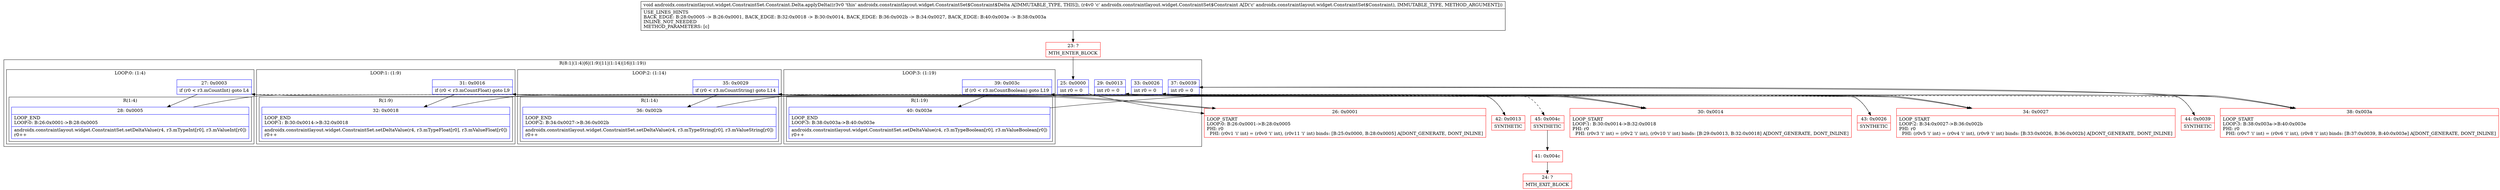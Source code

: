 digraph "CFG forandroidx.constraintlayout.widget.ConstraintSet.Constraint.Delta.applyDelta(Landroidx\/constraintlayout\/widget\/ConstraintSet$Constraint;)V" {
subgraph cluster_Region_990252391 {
label = "R(8:1|(1:4)|6|(1:9)|11|(1:14)|16|(1:19))";
node [shape=record,color=blue];
Node_25 [shape=record,label="{25\:\ 0x0000|int r0 = 0\l}"];
subgraph cluster_LoopRegion_204720010 {
label = "LOOP:0: (1:4)";
node [shape=record,color=blue];
Node_27 [shape=record,label="{27\:\ 0x0003|if (r0 \< r3.mCountInt) goto L4\l}"];
subgraph cluster_Region_1825588054 {
label = "R(1:4)";
node [shape=record,color=blue];
Node_28 [shape=record,label="{28\:\ 0x0005|LOOP_END\lLOOP:0: B:26:0x0001\-\>B:28:0x0005\l|androidx.constraintlayout.widget.ConstraintSet.setDeltaValue(r4, r3.mTypeInt[r0], r3.mValueInt[r0])\lr0++\l}"];
}
}
Node_29 [shape=record,label="{29\:\ 0x0013|int r0 = 0\l}"];
subgraph cluster_LoopRegion_1045104271 {
label = "LOOP:1: (1:9)";
node [shape=record,color=blue];
Node_31 [shape=record,label="{31\:\ 0x0016|if (r0 \< r3.mCountFloat) goto L9\l}"];
subgraph cluster_Region_892160276 {
label = "R(1:9)";
node [shape=record,color=blue];
Node_32 [shape=record,label="{32\:\ 0x0018|LOOP_END\lLOOP:1: B:30:0x0014\-\>B:32:0x0018\l|androidx.constraintlayout.widget.ConstraintSet.setDeltaValue(r4, r3.mTypeFloat[r0], r3.mValueFloat[r0])\lr0++\l}"];
}
}
Node_33 [shape=record,label="{33\:\ 0x0026|int r0 = 0\l}"];
subgraph cluster_LoopRegion_657508268 {
label = "LOOP:2: (1:14)";
node [shape=record,color=blue];
Node_35 [shape=record,label="{35\:\ 0x0029|if (r0 \< r3.mCountString) goto L14\l}"];
subgraph cluster_Region_1226107631 {
label = "R(1:14)";
node [shape=record,color=blue];
Node_36 [shape=record,label="{36\:\ 0x002b|LOOP_END\lLOOP:2: B:34:0x0027\-\>B:36:0x002b\l|androidx.constraintlayout.widget.ConstraintSet.setDeltaValue(r4, r3.mTypeString[r0], r3.mValueString[r0])\lr0++\l}"];
}
}
Node_37 [shape=record,label="{37\:\ 0x0039|int r0 = 0\l}"];
subgraph cluster_LoopRegion_797827644 {
label = "LOOP:3: (1:19)";
node [shape=record,color=blue];
Node_39 [shape=record,label="{39\:\ 0x003c|if (r0 \< r3.mCountBoolean) goto L19\l}"];
subgraph cluster_Region_1882684208 {
label = "R(1:19)";
node [shape=record,color=blue];
Node_40 [shape=record,label="{40\:\ 0x003e|LOOP_END\lLOOP:3: B:38:0x003a\-\>B:40:0x003e\l|androidx.constraintlayout.widget.ConstraintSet.setDeltaValue(r4, r3.mTypeBoolean[r0], r3.mValueBoolean[r0])\lr0++\l}"];
}
}
}
Node_23 [shape=record,color=red,label="{23\:\ ?|MTH_ENTER_BLOCK\l}"];
Node_26 [shape=record,color=red,label="{26\:\ 0x0001|LOOP_START\lLOOP:0: B:26:0x0001\-\>B:28:0x0005\lPHI: r0 \l  PHI: (r0v1 'i' int) = (r0v0 'i' int), (r0v11 'i' int) binds: [B:25:0x0000, B:28:0x0005] A[DONT_GENERATE, DONT_INLINE]\l}"];
Node_42 [shape=record,color=red,label="{42\:\ 0x0013|SYNTHETIC\l}"];
Node_30 [shape=record,color=red,label="{30\:\ 0x0014|LOOP_START\lLOOP:1: B:30:0x0014\-\>B:32:0x0018\lPHI: r0 \l  PHI: (r0v3 'i' int) = (r0v2 'i' int), (r0v10 'i' int) binds: [B:29:0x0013, B:32:0x0018] A[DONT_GENERATE, DONT_INLINE]\l}"];
Node_43 [shape=record,color=red,label="{43\:\ 0x0026|SYNTHETIC\l}"];
Node_34 [shape=record,color=red,label="{34\:\ 0x0027|LOOP_START\lLOOP:2: B:34:0x0027\-\>B:36:0x002b\lPHI: r0 \l  PHI: (r0v5 'i' int) = (r0v4 'i' int), (r0v9 'i' int) binds: [B:33:0x0026, B:36:0x002b] A[DONT_GENERATE, DONT_INLINE]\l}"];
Node_44 [shape=record,color=red,label="{44\:\ 0x0039|SYNTHETIC\l}"];
Node_38 [shape=record,color=red,label="{38\:\ 0x003a|LOOP_START\lLOOP:3: B:38:0x003a\-\>B:40:0x003e\lPHI: r0 \l  PHI: (r0v7 'i' int) = (r0v6 'i' int), (r0v8 'i' int) binds: [B:37:0x0039, B:40:0x003e] A[DONT_GENERATE, DONT_INLINE]\l}"];
Node_45 [shape=record,color=red,label="{45\:\ 0x004c|SYNTHETIC\l}"];
Node_41 [shape=record,color=red,label="{41\:\ 0x004c}"];
Node_24 [shape=record,color=red,label="{24\:\ ?|MTH_EXIT_BLOCK\l}"];
MethodNode[shape=record,label="{void androidx.constraintlayout.widget.ConstraintSet.Constraint.Delta.applyDelta((r3v0 'this' androidx.constraintlayout.widget.ConstraintSet$Constraint$Delta A[IMMUTABLE_TYPE, THIS]), (r4v0 'c' androidx.constraintlayout.widget.ConstraintSet$Constraint A[D('c' androidx.constraintlayout.widget.ConstraintSet$Constraint), IMMUTABLE_TYPE, METHOD_ARGUMENT]))  | USE_LINES_HINTS\lBACK_EDGE: B:28:0x0005 \-\> B:26:0x0001, BACK_EDGE: B:32:0x0018 \-\> B:30:0x0014, BACK_EDGE: B:36:0x002b \-\> B:34:0x0027, BACK_EDGE: B:40:0x003e \-\> B:38:0x003a\lINLINE_NOT_NEEDED\lMETHOD_PARAMETERS: [c]\l}"];
MethodNode -> Node_23;Node_25 -> Node_26;
Node_27 -> Node_28;
Node_27 -> Node_42[style=dashed];
Node_28 -> Node_26;
Node_29 -> Node_30;
Node_31 -> Node_32;
Node_31 -> Node_43[style=dashed];
Node_32 -> Node_30;
Node_33 -> Node_34;
Node_35 -> Node_36;
Node_35 -> Node_44[style=dashed];
Node_36 -> Node_34;
Node_37 -> Node_38;
Node_39 -> Node_40;
Node_39 -> Node_45[style=dashed];
Node_40 -> Node_38;
Node_23 -> Node_25;
Node_26 -> Node_27;
Node_42 -> Node_29;
Node_30 -> Node_31;
Node_43 -> Node_33;
Node_34 -> Node_35;
Node_44 -> Node_37;
Node_38 -> Node_39;
Node_45 -> Node_41;
Node_41 -> Node_24;
}

